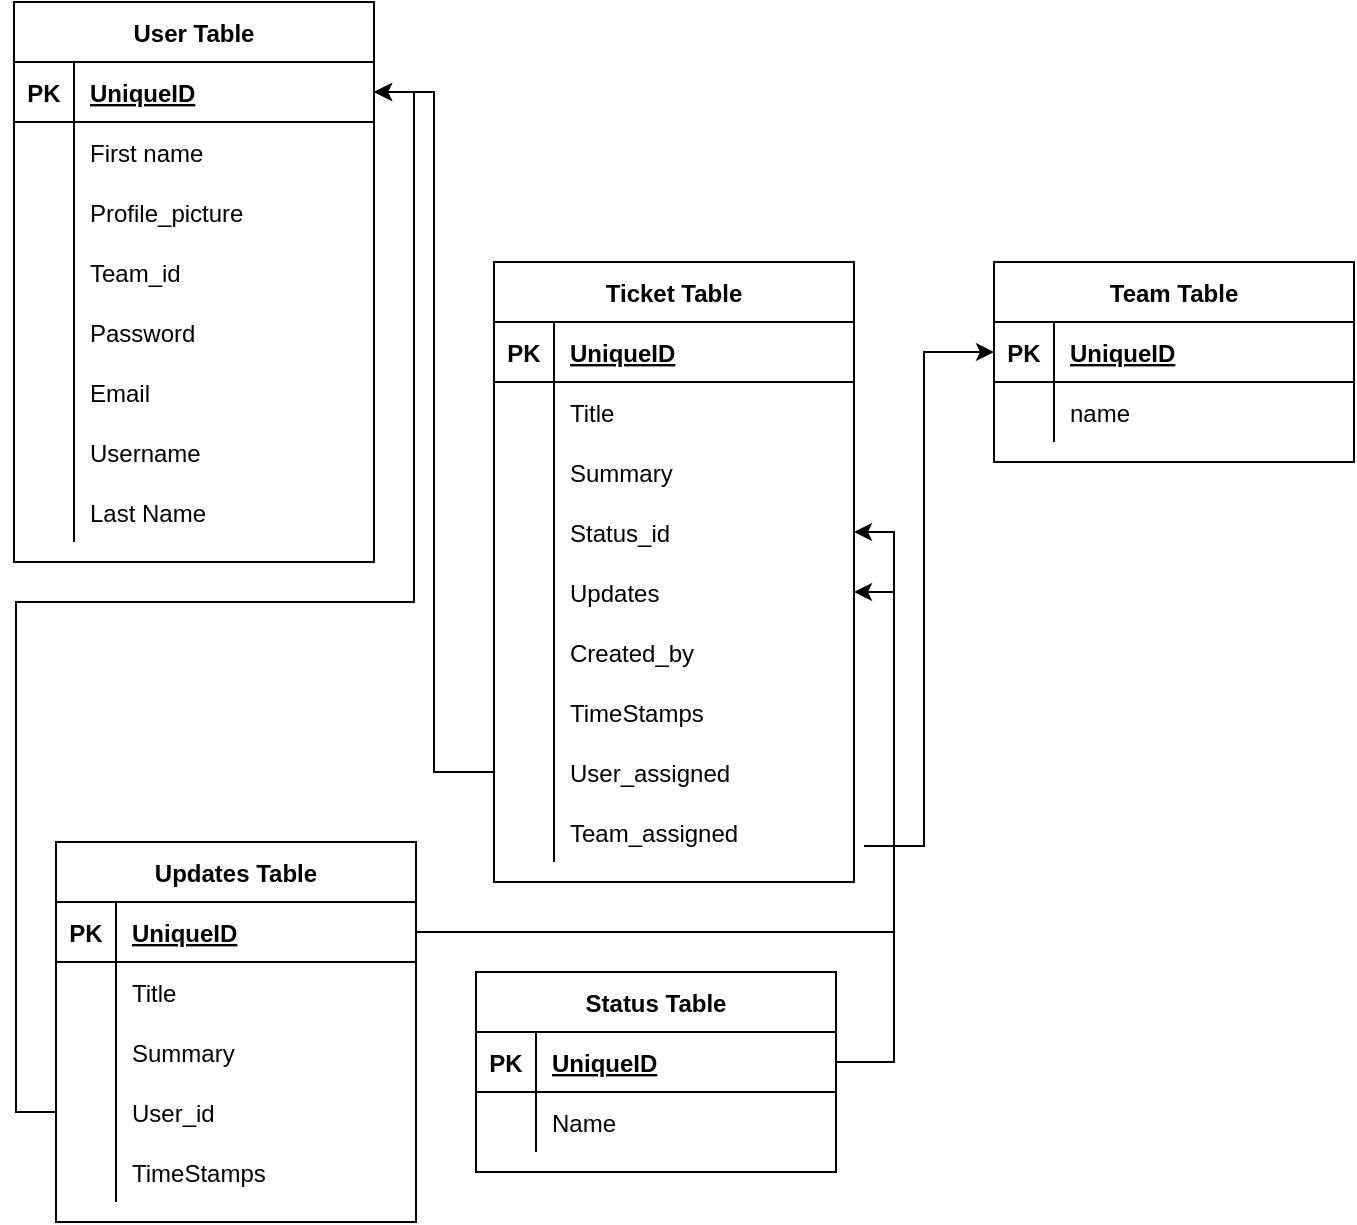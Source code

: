 <mxfile version="17.4.5" type="github">
  <diagram id="DOV7oOvf6BLa4j4MZLKh" name="Page-1">
    <mxGraphModel dx="1422" dy="762" grid="1" gridSize="10" guides="1" tooltips="1" connect="1" arrows="1" fold="1" page="1" pageScale="1" pageWidth="827" pageHeight="1169" math="0" shadow="0">
      <root>
        <mxCell id="0" />
        <mxCell id="1" parent="0" />
        <mxCell id="JpSAPp9yzKitw9O0qZt6-40" value="User Table" style="shape=table;startSize=30;container=1;collapsible=1;childLayout=tableLayout;fixedRows=1;rowLines=0;fontStyle=1;align=center;resizeLast=1;" parent="1" vertex="1">
          <mxGeometry x="79" y="50" width="180" height="280" as="geometry" />
        </mxCell>
        <mxCell id="JpSAPp9yzKitw9O0qZt6-41" value="" style="shape=tableRow;horizontal=0;startSize=0;swimlaneHead=0;swimlaneBody=0;fillColor=none;collapsible=0;dropTarget=0;points=[[0,0.5],[1,0.5]];portConstraint=eastwest;top=0;left=0;right=0;bottom=1;" parent="JpSAPp9yzKitw9O0qZt6-40" vertex="1">
          <mxGeometry y="30" width="180" height="30" as="geometry" />
        </mxCell>
        <mxCell id="JpSAPp9yzKitw9O0qZt6-42" value="PK" style="shape=partialRectangle;connectable=0;fillColor=none;top=0;left=0;bottom=0;right=0;fontStyle=1;overflow=hidden;" parent="JpSAPp9yzKitw9O0qZt6-41" vertex="1">
          <mxGeometry width="30" height="30" as="geometry">
            <mxRectangle width="30" height="30" as="alternateBounds" />
          </mxGeometry>
        </mxCell>
        <mxCell id="JpSAPp9yzKitw9O0qZt6-43" value="UniqueID" style="shape=partialRectangle;connectable=0;fillColor=none;top=0;left=0;bottom=0;right=0;align=left;spacingLeft=6;fontStyle=5;overflow=hidden;" parent="JpSAPp9yzKitw9O0qZt6-41" vertex="1">
          <mxGeometry x="30" width="150" height="30" as="geometry">
            <mxRectangle width="150" height="30" as="alternateBounds" />
          </mxGeometry>
        </mxCell>
        <mxCell id="JpSAPp9yzKitw9O0qZt6-44" value="" style="shape=tableRow;horizontal=0;startSize=0;swimlaneHead=0;swimlaneBody=0;fillColor=none;collapsible=0;dropTarget=0;points=[[0,0.5],[1,0.5]];portConstraint=eastwest;top=0;left=0;right=0;bottom=0;" parent="JpSAPp9yzKitw9O0qZt6-40" vertex="1">
          <mxGeometry y="60" width="180" height="30" as="geometry" />
        </mxCell>
        <mxCell id="JpSAPp9yzKitw9O0qZt6-45" value="" style="shape=partialRectangle;connectable=0;fillColor=none;top=0;left=0;bottom=0;right=0;editable=1;overflow=hidden;" parent="JpSAPp9yzKitw9O0qZt6-44" vertex="1">
          <mxGeometry width="30" height="30" as="geometry">
            <mxRectangle width="30" height="30" as="alternateBounds" />
          </mxGeometry>
        </mxCell>
        <mxCell id="JpSAPp9yzKitw9O0qZt6-46" value="First name" style="shape=partialRectangle;connectable=0;fillColor=none;top=0;left=0;bottom=0;right=0;align=left;spacingLeft=6;overflow=hidden;" parent="JpSAPp9yzKitw9O0qZt6-44" vertex="1">
          <mxGeometry x="30" width="150" height="30" as="geometry">
            <mxRectangle width="150" height="30" as="alternateBounds" />
          </mxGeometry>
        </mxCell>
        <mxCell id="JpSAPp9yzKitw9O0qZt6-59" value="" style="shape=tableRow;horizontal=0;startSize=0;swimlaneHead=0;swimlaneBody=0;fillColor=none;collapsible=0;dropTarget=0;points=[[0,0.5],[1,0.5]];portConstraint=eastwest;top=0;left=0;right=0;bottom=0;" parent="JpSAPp9yzKitw9O0qZt6-40" vertex="1">
          <mxGeometry y="90" width="180" height="30" as="geometry" />
        </mxCell>
        <mxCell id="JpSAPp9yzKitw9O0qZt6-60" value="" style="shape=partialRectangle;connectable=0;fillColor=none;top=0;left=0;bottom=0;right=0;editable=1;overflow=hidden;" parent="JpSAPp9yzKitw9O0qZt6-59" vertex="1">
          <mxGeometry width="30" height="30" as="geometry">
            <mxRectangle width="30" height="30" as="alternateBounds" />
          </mxGeometry>
        </mxCell>
        <mxCell id="JpSAPp9yzKitw9O0qZt6-61" value="Profile_picture" style="shape=partialRectangle;connectable=0;fillColor=none;top=0;left=0;bottom=0;right=0;align=left;spacingLeft=6;overflow=hidden;" parent="JpSAPp9yzKitw9O0qZt6-59" vertex="1">
          <mxGeometry x="30" width="150" height="30" as="geometry">
            <mxRectangle width="150" height="30" as="alternateBounds" />
          </mxGeometry>
        </mxCell>
        <mxCell id="JpSAPp9yzKitw9O0qZt6-139" value="" style="shape=tableRow;horizontal=0;startSize=0;swimlaneHead=0;swimlaneBody=0;fillColor=none;collapsible=0;dropTarget=0;points=[[0,0.5],[1,0.5]];portConstraint=eastwest;top=0;left=0;right=0;bottom=0;" parent="JpSAPp9yzKitw9O0qZt6-40" vertex="1">
          <mxGeometry y="120" width="180" height="30" as="geometry" />
        </mxCell>
        <mxCell id="JpSAPp9yzKitw9O0qZt6-140" value="" style="shape=partialRectangle;connectable=0;fillColor=none;top=0;left=0;bottom=0;right=0;editable=1;overflow=hidden;" parent="JpSAPp9yzKitw9O0qZt6-139" vertex="1">
          <mxGeometry width="30" height="30" as="geometry">
            <mxRectangle width="30" height="30" as="alternateBounds" />
          </mxGeometry>
        </mxCell>
        <mxCell id="JpSAPp9yzKitw9O0qZt6-141" value="Team_id" style="shape=partialRectangle;connectable=0;fillColor=none;top=0;left=0;bottom=0;right=0;align=left;spacingLeft=6;overflow=hidden;" parent="JpSAPp9yzKitw9O0qZt6-139" vertex="1">
          <mxGeometry x="30" width="150" height="30" as="geometry">
            <mxRectangle width="150" height="30" as="alternateBounds" />
          </mxGeometry>
        </mxCell>
        <mxCell id="JpSAPp9yzKitw9O0qZt6-56" value="" style="shape=tableRow;horizontal=0;startSize=0;swimlaneHead=0;swimlaneBody=0;fillColor=none;collapsible=0;dropTarget=0;points=[[0,0.5],[1,0.5]];portConstraint=eastwest;top=0;left=0;right=0;bottom=0;" parent="JpSAPp9yzKitw9O0qZt6-40" vertex="1">
          <mxGeometry y="150" width="180" height="30" as="geometry" />
        </mxCell>
        <mxCell id="JpSAPp9yzKitw9O0qZt6-57" value="" style="shape=partialRectangle;connectable=0;fillColor=none;top=0;left=0;bottom=0;right=0;editable=1;overflow=hidden;" parent="JpSAPp9yzKitw9O0qZt6-56" vertex="1">
          <mxGeometry width="30" height="30" as="geometry">
            <mxRectangle width="30" height="30" as="alternateBounds" />
          </mxGeometry>
        </mxCell>
        <mxCell id="JpSAPp9yzKitw9O0qZt6-58" value="Password" style="shape=partialRectangle;connectable=0;fillColor=none;top=0;left=0;bottom=0;right=0;align=left;spacingLeft=6;overflow=hidden;" parent="JpSAPp9yzKitw9O0qZt6-56" vertex="1">
          <mxGeometry x="30" width="150" height="30" as="geometry">
            <mxRectangle width="150" height="30" as="alternateBounds" />
          </mxGeometry>
        </mxCell>
        <mxCell id="JpSAPp9yzKitw9O0qZt6-53" value="" style="shape=tableRow;horizontal=0;startSize=0;swimlaneHead=0;swimlaneBody=0;fillColor=none;collapsible=0;dropTarget=0;points=[[0,0.5],[1,0.5]];portConstraint=eastwest;top=0;left=0;right=0;bottom=0;" parent="JpSAPp9yzKitw9O0qZt6-40" vertex="1">
          <mxGeometry y="180" width="180" height="30" as="geometry" />
        </mxCell>
        <mxCell id="JpSAPp9yzKitw9O0qZt6-54" value="" style="shape=partialRectangle;connectable=0;fillColor=none;top=0;left=0;bottom=0;right=0;editable=1;overflow=hidden;" parent="JpSAPp9yzKitw9O0qZt6-53" vertex="1">
          <mxGeometry width="30" height="30" as="geometry">
            <mxRectangle width="30" height="30" as="alternateBounds" />
          </mxGeometry>
        </mxCell>
        <mxCell id="JpSAPp9yzKitw9O0qZt6-55" value="Email" style="shape=partialRectangle;connectable=0;fillColor=none;top=0;left=0;bottom=0;right=0;align=left;spacingLeft=6;overflow=hidden;" parent="JpSAPp9yzKitw9O0qZt6-53" vertex="1">
          <mxGeometry x="30" width="150" height="30" as="geometry">
            <mxRectangle width="150" height="30" as="alternateBounds" />
          </mxGeometry>
        </mxCell>
        <mxCell id="JpSAPp9yzKitw9O0qZt6-50" value="" style="shape=tableRow;horizontal=0;startSize=0;swimlaneHead=0;swimlaneBody=0;fillColor=none;collapsible=0;dropTarget=0;points=[[0,0.5],[1,0.5]];portConstraint=eastwest;top=0;left=0;right=0;bottom=0;" parent="JpSAPp9yzKitw9O0qZt6-40" vertex="1">
          <mxGeometry y="210" width="180" height="30" as="geometry" />
        </mxCell>
        <mxCell id="JpSAPp9yzKitw9O0qZt6-51" value="" style="shape=partialRectangle;connectable=0;fillColor=none;top=0;left=0;bottom=0;right=0;editable=1;overflow=hidden;" parent="JpSAPp9yzKitw9O0qZt6-50" vertex="1">
          <mxGeometry width="30" height="30" as="geometry">
            <mxRectangle width="30" height="30" as="alternateBounds" />
          </mxGeometry>
        </mxCell>
        <mxCell id="JpSAPp9yzKitw9O0qZt6-52" value="Username" style="shape=partialRectangle;connectable=0;fillColor=none;top=0;left=0;bottom=0;right=0;align=left;spacingLeft=6;overflow=hidden;" parent="JpSAPp9yzKitw9O0qZt6-50" vertex="1">
          <mxGeometry x="30" width="150" height="30" as="geometry">
            <mxRectangle width="150" height="30" as="alternateBounds" />
          </mxGeometry>
        </mxCell>
        <mxCell id="JpSAPp9yzKitw9O0qZt6-47" value="" style="shape=tableRow;horizontal=0;startSize=0;swimlaneHead=0;swimlaneBody=0;fillColor=none;collapsible=0;dropTarget=0;points=[[0,0.5],[1,0.5]];portConstraint=eastwest;top=0;left=0;right=0;bottom=0;" parent="JpSAPp9yzKitw9O0qZt6-40" vertex="1">
          <mxGeometry y="240" width="180" height="30" as="geometry" />
        </mxCell>
        <mxCell id="JpSAPp9yzKitw9O0qZt6-48" value="" style="shape=partialRectangle;connectable=0;fillColor=none;top=0;left=0;bottom=0;right=0;editable=1;overflow=hidden;" parent="JpSAPp9yzKitw9O0qZt6-47" vertex="1">
          <mxGeometry width="30" height="30" as="geometry">
            <mxRectangle width="30" height="30" as="alternateBounds" />
          </mxGeometry>
        </mxCell>
        <mxCell id="JpSAPp9yzKitw9O0qZt6-49" value="Last Name" style="shape=partialRectangle;connectable=0;fillColor=none;top=0;left=0;bottom=0;right=0;align=left;spacingLeft=6;overflow=hidden;" parent="JpSAPp9yzKitw9O0qZt6-47" vertex="1">
          <mxGeometry x="30" width="150" height="30" as="geometry">
            <mxRectangle width="150" height="30" as="alternateBounds" />
          </mxGeometry>
        </mxCell>
        <mxCell id="JpSAPp9yzKitw9O0qZt6-99" style="edgeStyle=orthogonalEdgeStyle;rounded=0;orthogonalLoop=1;jettySize=auto;html=1;exitX=1.028;exitY=0.733;exitDx=0;exitDy=0;exitPerimeter=0;" parent="1" source="JpSAPp9yzKitw9O0qZt6-79" target="JpSAPp9yzKitw9O0qZt6-87" edge="1">
          <mxGeometry relative="1" as="geometry" />
        </mxCell>
        <mxCell id="JpSAPp9yzKitw9O0qZt6-63" value="Ticket Table" style="shape=table;startSize=30;container=1;collapsible=1;childLayout=tableLayout;fixedRows=1;rowLines=0;fontStyle=1;align=center;resizeLast=1;" parent="1" vertex="1">
          <mxGeometry x="319" y="180" width="180" height="310" as="geometry" />
        </mxCell>
        <mxCell id="JpSAPp9yzKitw9O0qZt6-64" value="" style="shape=tableRow;horizontal=0;startSize=0;swimlaneHead=0;swimlaneBody=0;fillColor=none;collapsible=0;dropTarget=0;points=[[0,0.5],[1,0.5]];portConstraint=eastwest;top=0;left=0;right=0;bottom=1;" parent="JpSAPp9yzKitw9O0qZt6-63" vertex="1">
          <mxGeometry y="30" width="180" height="30" as="geometry" />
        </mxCell>
        <mxCell id="JpSAPp9yzKitw9O0qZt6-65" value="PK" style="shape=partialRectangle;connectable=0;fillColor=none;top=0;left=0;bottom=0;right=0;fontStyle=1;overflow=hidden;" parent="JpSAPp9yzKitw9O0qZt6-64" vertex="1">
          <mxGeometry width="30" height="30" as="geometry">
            <mxRectangle width="30" height="30" as="alternateBounds" />
          </mxGeometry>
        </mxCell>
        <mxCell id="JpSAPp9yzKitw9O0qZt6-66" value="UniqueID" style="shape=partialRectangle;connectable=0;fillColor=none;top=0;left=0;bottom=0;right=0;align=left;spacingLeft=6;fontStyle=5;overflow=hidden;" parent="JpSAPp9yzKitw9O0qZt6-64" vertex="1">
          <mxGeometry x="30" width="150" height="30" as="geometry">
            <mxRectangle width="150" height="30" as="alternateBounds" />
          </mxGeometry>
        </mxCell>
        <mxCell id="JpSAPp9yzKitw9O0qZt6-67" value="" style="shape=tableRow;horizontal=0;startSize=0;swimlaneHead=0;swimlaneBody=0;fillColor=none;collapsible=0;dropTarget=0;points=[[0,0.5],[1,0.5]];portConstraint=eastwest;top=0;left=0;right=0;bottom=0;" parent="JpSAPp9yzKitw9O0qZt6-63" vertex="1">
          <mxGeometry y="60" width="180" height="30" as="geometry" />
        </mxCell>
        <mxCell id="JpSAPp9yzKitw9O0qZt6-68" value="" style="shape=partialRectangle;connectable=0;fillColor=none;top=0;left=0;bottom=0;right=0;editable=1;overflow=hidden;" parent="JpSAPp9yzKitw9O0qZt6-67" vertex="1">
          <mxGeometry width="30" height="30" as="geometry">
            <mxRectangle width="30" height="30" as="alternateBounds" />
          </mxGeometry>
        </mxCell>
        <mxCell id="JpSAPp9yzKitw9O0qZt6-69" value="Title" style="shape=partialRectangle;connectable=0;fillColor=none;top=0;left=0;bottom=0;right=0;align=left;spacingLeft=6;overflow=hidden;" parent="JpSAPp9yzKitw9O0qZt6-67" vertex="1">
          <mxGeometry x="30" width="150" height="30" as="geometry">
            <mxRectangle width="150" height="30" as="alternateBounds" />
          </mxGeometry>
        </mxCell>
        <mxCell id="JpSAPp9yzKitw9O0qZt6-70" value="" style="shape=tableRow;horizontal=0;startSize=0;swimlaneHead=0;swimlaneBody=0;fillColor=none;collapsible=0;dropTarget=0;points=[[0,0.5],[1,0.5]];portConstraint=eastwest;top=0;left=0;right=0;bottom=0;" parent="JpSAPp9yzKitw9O0qZt6-63" vertex="1">
          <mxGeometry y="90" width="180" height="30" as="geometry" />
        </mxCell>
        <mxCell id="JpSAPp9yzKitw9O0qZt6-71" value="" style="shape=partialRectangle;connectable=0;fillColor=none;top=0;left=0;bottom=0;right=0;editable=1;overflow=hidden;" parent="JpSAPp9yzKitw9O0qZt6-70" vertex="1">
          <mxGeometry width="30" height="30" as="geometry">
            <mxRectangle width="30" height="30" as="alternateBounds" />
          </mxGeometry>
        </mxCell>
        <mxCell id="JpSAPp9yzKitw9O0qZt6-72" value="Summary" style="shape=partialRectangle;connectable=0;fillColor=none;top=0;left=0;bottom=0;right=0;align=left;spacingLeft=6;overflow=hidden;" parent="JpSAPp9yzKitw9O0qZt6-70" vertex="1">
          <mxGeometry x="30" width="150" height="30" as="geometry">
            <mxRectangle width="150" height="30" as="alternateBounds" />
          </mxGeometry>
        </mxCell>
        <mxCell id="JpSAPp9yzKitw9O0qZt6-73" value="" style="shape=tableRow;horizontal=0;startSize=0;swimlaneHead=0;swimlaneBody=0;fillColor=none;collapsible=0;dropTarget=0;points=[[0,0.5],[1,0.5]];portConstraint=eastwest;top=0;left=0;right=0;bottom=0;" parent="JpSAPp9yzKitw9O0qZt6-63" vertex="1">
          <mxGeometry y="120" width="180" height="30" as="geometry" />
        </mxCell>
        <mxCell id="JpSAPp9yzKitw9O0qZt6-74" value="" style="shape=partialRectangle;connectable=0;fillColor=none;top=0;left=0;bottom=0;right=0;editable=1;overflow=hidden;" parent="JpSAPp9yzKitw9O0qZt6-73" vertex="1">
          <mxGeometry width="30" height="30" as="geometry">
            <mxRectangle width="30" height="30" as="alternateBounds" />
          </mxGeometry>
        </mxCell>
        <mxCell id="JpSAPp9yzKitw9O0qZt6-75" value="Status_id" style="shape=partialRectangle;connectable=0;fillColor=none;top=0;left=0;bottom=0;right=0;align=left;spacingLeft=6;overflow=hidden;" parent="JpSAPp9yzKitw9O0qZt6-73" vertex="1">
          <mxGeometry x="30" width="150" height="30" as="geometry">
            <mxRectangle width="150" height="30" as="alternateBounds" />
          </mxGeometry>
        </mxCell>
        <mxCell id="JpSAPp9yzKitw9O0qZt6-82" value="" style="shape=tableRow;horizontal=0;startSize=0;swimlaneHead=0;swimlaneBody=0;fillColor=none;collapsible=0;dropTarget=0;points=[[0,0.5],[1,0.5]];portConstraint=eastwest;top=0;left=0;right=0;bottom=0;" parent="JpSAPp9yzKitw9O0qZt6-63" vertex="1">
          <mxGeometry y="150" width="180" height="30" as="geometry" />
        </mxCell>
        <mxCell id="JpSAPp9yzKitw9O0qZt6-83" value="" style="shape=partialRectangle;connectable=0;fillColor=none;top=0;left=0;bottom=0;right=0;editable=1;overflow=hidden;" parent="JpSAPp9yzKitw9O0qZt6-82" vertex="1">
          <mxGeometry width="30" height="30" as="geometry">
            <mxRectangle width="30" height="30" as="alternateBounds" />
          </mxGeometry>
        </mxCell>
        <mxCell id="JpSAPp9yzKitw9O0qZt6-84" value="Updates" style="shape=partialRectangle;connectable=0;fillColor=none;top=0;left=0;bottom=0;right=0;align=left;spacingLeft=6;overflow=hidden;" parent="JpSAPp9yzKitw9O0qZt6-82" vertex="1">
          <mxGeometry x="30" width="150" height="30" as="geometry">
            <mxRectangle width="150" height="30" as="alternateBounds" />
          </mxGeometry>
        </mxCell>
        <mxCell id="rxPJ32BxbumnFTYrbqNk-1" value="" style="shape=tableRow;horizontal=0;startSize=0;swimlaneHead=0;swimlaneBody=0;fillColor=none;collapsible=0;dropTarget=0;points=[[0,0.5],[1,0.5]];portConstraint=eastwest;top=0;left=0;right=0;bottom=0;" vertex="1" parent="JpSAPp9yzKitw9O0qZt6-63">
          <mxGeometry y="180" width="180" height="30" as="geometry" />
        </mxCell>
        <mxCell id="rxPJ32BxbumnFTYrbqNk-2" value="" style="shape=partialRectangle;connectable=0;fillColor=none;top=0;left=0;bottom=0;right=0;editable=1;overflow=hidden;" vertex="1" parent="rxPJ32BxbumnFTYrbqNk-1">
          <mxGeometry width="30" height="30" as="geometry">
            <mxRectangle width="30" height="30" as="alternateBounds" />
          </mxGeometry>
        </mxCell>
        <mxCell id="rxPJ32BxbumnFTYrbqNk-3" value="Created_by" style="shape=partialRectangle;connectable=0;fillColor=none;top=0;left=0;bottom=0;right=0;align=left;spacingLeft=6;overflow=hidden;" vertex="1" parent="rxPJ32BxbumnFTYrbqNk-1">
          <mxGeometry x="30" width="150" height="30" as="geometry">
            <mxRectangle width="150" height="30" as="alternateBounds" />
          </mxGeometry>
        </mxCell>
        <mxCell id="JpSAPp9yzKitw9O0qZt6-148" value="" style="shape=tableRow;horizontal=0;startSize=0;swimlaneHead=0;swimlaneBody=0;fillColor=none;collapsible=0;dropTarget=0;points=[[0,0.5],[1,0.5]];portConstraint=eastwest;top=0;left=0;right=0;bottom=0;" parent="JpSAPp9yzKitw9O0qZt6-63" vertex="1">
          <mxGeometry y="210" width="180" height="30" as="geometry" />
        </mxCell>
        <mxCell id="JpSAPp9yzKitw9O0qZt6-149" value="" style="shape=partialRectangle;connectable=0;fillColor=none;top=0;left=0;bottom=0;right=0;editable=1;overflow=hidden;" parent="JpSAPp9yzKitw9O0qZt6-148" vertex="1">
          <mxGeometry width="30" height="30" as="geometry">
            <mxRectangle width="30" height="30" as="alternateBounds" />
          </mxGeometry>
        </mxCell>
        <mxCell id="JpSAPp9yzKitw9O0qZt6-150" value="TimeStamps" style="shape=partialRectangle;connectable=0;fillColor=none;top=0;left=0;bottom=0;right=0;align=left;spacingLeft=6;overflow=hidden;" parent="JpSAPp9yzKitw9O0qZt6-148" vertex="1">
          <mxGeometry x="30" width="150" height="30" as="geometry">
            <mxRectangle width="150" height="30" as="alternateBounds" />
          </mxGeometry>
        </mxCell>
        <mxCell id="JpSAPp9yzKitw9O0qZt6-76" value="" style="shape=tableRow;horizontal=0;startSize=0;swimlaneHead=0;swimlaneBody=0;fillColor=none;collapsible=0;dropTarget=0;points=[[0,0.5],[1,0.5]];portConstraint=eastwest;top=0;left=0;right=0;bottom=0;" parent="JpSAPp9yzKitw9O0qZt6-63" vertex="1">
          <mxGeometry y="240" width="180" height="30" as="geometry" />
        </mxCell>
        <mxCell id="JpSAPp9yzKitw9O0qZt6-77" value="" style="shape=partialRectangle;connectable=0;fillColor=none;top=0;left=0;bottom=0;right=0;editable=1;overflow=hidden;" parent="JpSAPp9yzKitw9O0qZt6-76" vertex="1">
          <mxGeometry width="30" height="30" as="geometry">
            <mxRectangle width="30" height="30" as="alternateBounds" />
          </mxGeometry>
        </mxCell>
        <mxCell id="JpSAPp9yzKitw9O0qZt6-78" value="User_assigned" style="shape=partialRectangle;connectable=0;fillColor=none;top=0;left=0;bottom=0;right=0;align=left;spacingLeft=6;overflow=hidden;" parent="JpSAPp9yzKitw9O0qZt6-76" vertex="1">
          <mxGeometry x="30" width="150" height="30" as="geometry">
            <mxRectangle width="150" height="30" as="alternateBounds" />
          </mxGeometry>
        </mxCell>
        <mxCell id="JpSAPp9yzKitw9O0qZt6-79" value="" style="shape=tableRow;horizontal=0;startSize=0;swimlaneHead=0;swimlaneBody=0;fillColor=none;collapsible=0;dropTarget=0;points=[[0,0.5],[1,0.5]];portConstraint=eastwest;top=0;left=0;right=0;bottom=0;" parent="JpSAPp9yzKitw9O0qZt6-63" vertex="1">
          <mxGeometry y="270" width="180" height="30" as="geometry" />
        </mxCell>
        <mxCell id="JpSAPp9yzKitw9O0qZt6-80" value="" style="shape=partialRectangle;connectable=0;fillColor=none;top=0;left=0;bottom=0;right=0;editable=1;overflow=hidden;" parent="JpSAPp9yzKitw9O0qZt6-79" vertex="1">
          <mxGeometry width="30" height="30" as="geometry">
            <mxRectangle width="30" height="30" as="alternateBounds" />
          </mxGeometry>
        </mxCell>
        <mxCell id="JpSAPp9yzKitw9O0qZt6-81" value="Team_assigned" style="shape=partialRectangle;connectable=0;fillColor=none;top=0;left=0;bottom=0;right=0;align=left;spacingLeft=6;overflow=hidden;" parent="JpSAPp9yzKitw9O0qZt6-79" vertex="1">
          <mxGeometry x="30" width="150" height="30" as="geometry">
            <mxRectangle width="150" height="30" as="alternateBounds" />
          </mxGeometry>
        </mxCell>
        <mxCell id="JpSAPp9yzKitw9O0qZt6-85" style="edgeStyle=orthogonalEdgeStyle;rounded=0;orthogonalLoop=1;jettySize=auto;html=1;exitX=0;exitY=0.5;exitDx=0;exitDy=0;" parent="1" source="JpSAPp9yzKitw9O0qZt6-76" target="JpSAPp9yzKitw9O0qZt6-41" edge="1">
          <mxGeometry relative="1" as="geometry" />
        </mxCell>
        <mxCell id="JpSAPp9yzKitw9O0qZt6-86" value="Team Table" style="shape=table;startSize=30;container=1;collapsible=1;childLayout=tableLayout;fixedRows=1;rowLines=0;fontStyle=1;align=center;resizeLast=1;" parent="1" vertex="1">
          <mxGeometry x="569" y="180" width="180" height="100" as="geometry" />
        </mxCell>
        <mxCell id="JpSAPp9yzKitw9O0qZt6-87" value="" style="shape=tableRow;horizontal=0;startSize=0;swimlaneHead=0;swimlaneBody=0;fillColor=none;collapsible=0;dropTarget=0;points=[[0,0.5],[1,0.5]];portConstraint=eastwest;top=0;left=0;right=0;bottom=1;" parent="JpSAPp9yzKitw9O0qZt6-86" vertex="1">
          <mxGeometry y="30" width="180" height="30" as="geometry" />
        </mxCell>
        <mxCell id="JpSAPp9yzKitw9O0qZt6-88" value="PK" style="shape=partialRectangle;connectable=0;fillColor=none;top=0;left=0;bottom=0;right=0;fontStyle=1;overflow=hidden;" parent="JpSAPp9yzKitw9O0qZt6-87" vertex="1">
          <mxGeometry width="30" height="30" as="geometry">
            <mxRectangle width="30" height="30" as="alternateBounds" />
          </mxGeometry>
        </mxCell>
        <mxCell id="JpSAPp9yzKitw9O0qZt6-89" value="UniqueID" style="shape=partialRectangle;connectable=0;fillColor=none;top=0;left=0;bottom=0;right=0;align=left;spacingLeft=6;fontStyle=5;overflow=hidden;" parent="JpSAPp9yzKitw9O0qZt6-87" vertex="1">
          <mxGeometry x="30" width="150" height="30" as="geometry">
            <mxRectangle width="150" height="30" as="alternateBounds" />
          </mxGeometry>
        </mxCell>
        <mxCell id="JpSAPp9yzKitw9O0qZt6-90" value="" style="shape=tableRow;horizontal=0;startSize=0;swimlaneHead=0;swimlaneBody=0;fillColor=none;collapsible=0;dropTarget=0;points=[[0,0.5],[1,0.5]];portConstraint=eastwest;top=0;left=0;right=0;bottom=0;" parent="JpSAPp9yzKitw9O0qZt6-86" vertex="1">
          <mxGeometry y="60" width="180" height="30" as="geometry" />
        </mxCell>
        <mxCell id="JpSAPp9yzKitw9O0qZt6-91" value="" style="shape=partialRectangle;connectable=0;fillColor=none;top=0;left=0;bottom=0;right=0;editable=1;overflow=hidden;" parent="JpSAPp9yzKitw9O0qZt6-90" vertex="1">
          <mxGeometry width="30" height="30" as="geometry">
            <mxRectangle width="30" height="30" as="alternateBounds" />
          </mxGeometry>
        </mxCell>
        <mxCell id="JpSAPp9yzKitw9O0qZt6-92" value="name" style="shape=partialRectangle;connectable=0;fillColor=none;top=0;left=0;bottom=0;right=0;align=left;spacingLeft=6;overflow=hidden;" parent="JpSAPp9yzKitw9O0qZt6-90" vertex="1">
          <mxGeometry x="30" width="150" height="30" as="geometry">
            <mxRectangle width="150" height="30" as="alternateBounds" />
          </mxGeometry>
        </mxCell>
        <mxCell id="JpSAPp9yzKitw9O0qZt6-100" value="Status Table" style="shape=table;startSize=30;container=1;collapsible=1;childLayout=tableLayout;fixedRows=1;rowLines=0;fontStyle=1;align=center;resizeLast=1;" parent="1" vertex="1">
          <mxGeometry x="310" y="535" width="180" height="100" as="geometry" />
        </mxCell>
        <mxCell id="JpSAPp9yzKitw9O0qZt6-101" value="" style="shape=tableRow;horizontal=0;startSize=0;swimlaneHead=0;swimlaneBody=0;fillColor=none;collapsible=0;dropTarget=0;points=[[0,0.5],[1,0.5]];portConstraint=eastwest;top=0;left=0;right=0;bottom=1;" parent="JpSAPp9yzKitw9O0qZt6-100" vertex="1">
          <mxGeometry y="30" width="180" height="30" as="geometry" />
        </mxCell>
        <mxCell id="JpSAPp9yzKitw9O0qZt6-102" value="PK" style="shape=partialRectangle;connectable=0;fillColor=none;top=0;left=0;bottom=0;right=0;fontStyle=1;overflow=hidden;" parent="JpSAPp9yzKitw9O0qZt6-101" vertex="1">
          <mxGeometry width="30" height="30" as="geometry">
            <mxRectangle width="30" height="30" as="alternateBounds" />
          </mxGeometry>
        </mxCell>
        <mxCell id="JpSAPp9yzKitw9O0qZt6-103" value="UniqueID" style="shape=partialRectangle;connectable=0;fillColor=none;top=0;left=0;bottom=0;right=0;align=left;spacingLeft=6;fontStyle=5;overflow=hidden;" parent="JpSAPp9yzKitw9O0qZt6-101" vertex="1">
          <mxGeometry x="30" width="150" height="30" as="geometry">
            <mxRectangle width="150" height="30" as="alternateBounds" />
          </mxGeometry>
        </mxCell>
        <mxCell id="JpSAPp9yzKitw9O0qZt6-104" value="" style="shape=tableRow;horizontal=0;startSize=0;swimlaneHead=0;swimlaneBody=0;fillColor=none;collapsible=0;dropTarget=0;points=[[0,0.5],[1,0.5]];portConstraint=eastwest;top=0;left=0;right=0;bottom=0;" parent="JpSAPp9yzKitw9O0qZt6-100" vertex="1">
          <mxGeometry y="60" width="180" height="30" as="geometry" />
        </mxCell>
        <mxCell id="JpSAPp9yzKitw9O0qZt6-105" value="" style="shape=partialRectangle;connectable=0;fillColor=none;top=0;left=0;bottom=0;right=0;editable=1;overflow=hidden;" parent="JpSAPp9yzKitw9O0qZt6-104" vertex="1">
          <mxGeometry width="30" height="30" as="geometry">
            <mxRectangle width="30" height="30" as="alternateBounds" />
          </mxGeometry>
        </mxCell>
        <mxCell id="JpSAPp9yzKitw9O0qZt6-106" value="Name" style="shape=partialRectangle;connectable=0;fillColor=none;top=0;left=0;bottom=0;right=0;align=left;spacingLeft=6;overflow=hidden;" parent="JpSAPp9yzKitw9O0qZt6-104" vertex="1">
          <mxGeometry x="30" width="150" height="30" as="geometry">
            <mxRectangle width="150" height="30" as="alternateBounds" />
          </mxGeometry>
        </mxCell>
        <mxCell id="JpSAPp9yzKitw9O0qZt6-116" style="edgeStyle=orthogonalEdgeStyle;rounded=0;orthogonalLoop=1;jettySize=auto;html=1;exitX=1;exitY=0.5;exitDx=0;exitDy=0;entryX=1;entryY=0.5;entryDx=0;entryDy=0;" parent="1" source="JpSAPp9yzKitw9O0qZt6-101" target="JpSAPp9yzKitw9O0qZt6-73" edge="1">
          <mxGeometry relative="1" as="geometry" />
        </mxCell>
        <mxCell id="JpSAPp9yzKitw9O0qZt6-151" value="Updates Table" style="shape=table;startSize=30;container=1;collapsible=1;childLayout=tableLayout;fixedRows=1;rowLines=0;fontStyle=1;align=center;resizeLast=1;" parent="1" vertex="1">
          <mxGeometry x="100" y="470" width="180" height="190" as="geometry" />
        </mxCell>
        <mxCell id="JpSAPp9yzKitw9O0qZt6-152" value="" style="shape=tableRow;horizontal=0;startSize=0;swimlaneHead=0;swimlaneBody=0;fillColor=none;collapsible=0;dropTarget=0;points=[[0,0.5],[1,0.5]];portConstraint=eastwest;top=0;left=0;right=0;bottom=1;" parent="JpSAPp9yzKitw9O0qZt6-151" vertex="1">
          <mxGeometry y="30" width="180" height="30" as="geometry" />
        </mxCell>
        <mxCell id="JpSAPp9yzKitw9O0qZt6-153" value="PK" style="shape=partialRectangle;connectable=0;fillColor=none;top=0;left=0;bottom=0;right=0;fontStyle=1;overflow=hidden;" parent="JpSAPp9yzKitw9O0qZt6-152" vertex="1">
          <mxGeometry width="30" height="30" as="geometry">
            <mxRectangle width="30" height="30" as="alternateBounds" />
          </mxGeometry>
        </mxCell>
        <mxCell id="JpSAPp9yzKitw9O0qZt6-154" value="UniqueID" style="shape=partialRectangle;connectable=0;fillColor=none;top=0;left=0;bottom=0;right=0;align=left;spacingLeft=6;fontStyle=5;overflow=hidden;" parent="JpSAPp9yzKitw9O0qZt6-152" vertex="1">
          <mxGeometry x="30" width="150" height="30" as="geometry">
            <mxRectangle width="150" height="30" as="alternateBounds" />
          </mxGeometry>
        </mxCell>
        <mxCell id="JpSAPp9yzKitw9O0qZt6-155" value="" style="shape=tableRow;horizontal=0;startSize=0;swimlaneHead=0;swimlaneBody=0;fillColor=none;collapsible=0;dropTarget=0;points=[[0,0.5],[1,0.5]];portConstraint=eastwest;top=0;left=0;right=0;bottom=0;" parent="JpSAPp9yzKitw9O0qZt6-151" vertex="1">
          <mxGeometry y="60" width="180" height="30" as="geometry" />
        </mxCell>
        <mxCell id="JpSAPp9yzKitw9O0qZt6-156" value="" style="shape=partialRectangle;connectable=0;fillColor=none;top=0;left=0;bottom=0;right=0;editable=1;overflow=hidden;" parent="JpSAPp9yzKitw9O0qZt6-155" vertex="1">
          <mxGeometry width="30" height="30" as="geometry">
            <mxRectangle width="30" height="30" as="alternateBounds" />
          </mxGeometry>
        </mxCell>
        <mxCell id="JpSAPp9yzKitw9O0qZt6-157" value="Title" style="shape=partialRectangle;connectable=0;fillColor=none;top=0;left=0;bottom=0;right=0;align=left;spacingLeft=6;overflow=hidden;" parent="JpSAPp9yzKitw9O0qZt6-155" vertex="1">
          <mxGeometry x="30" width="150" height="30" as="geometry">
            <mxRectangle width="150" height="30" as="alternateBounds" />
          </mxGeometry>
        </mxCell>
        <mxCell id="JpSAPp9yzKitw9O0qZt6-158" value="" style="shape=tableRow;horizontal=0;startSize=0;swimlaneHead=0;swimlaneBody=0;fillColor=none;collapsible=0;dropTarget=0;points=[[0,0.5],[1,0.5]];portConstraint=eastwest;top=0;left=0;right=0;bottom=0;" parent="JpSAPp9yzKitw9O0qZt6-151" vertex="1">
          <mxGeometry y="90" width="180" height="30" as="geometry" />
        </mxCell>
        <mxCell id="JpSAPp9yzKitw9O0qZt6-159" value="" style="shape=partialRectangle;connectable=0;fillColor=none;top=0;left=0;bottom=0;right=0;editable=1;overflow=hidden;" parent="JpSAPp9yzKitw9O0qZt6-158" vertex="1">
          <mxGeometry width="30" height="30" as="geometry">
            <mxRectangle width="30" height="30" as="alternateBounds" />
          </mxGeometry>
        </mxCell>
        <mxCell id="JpSAPp9yzKitw9O0qZt6-160" value="Summary" style="shape=partialRectangle;connectable=0;fillColor=none;top=0;left=0;bottom=0;right=0;align=left;spacingLeft=6;overflow=hidden;" parent="JpSAPp9yzKitw9O0qZt6-158" vertex="1">
          <mxGeometry x="30" width="150" height="30" as="geometry">
            <mxRectangle width="150" height="30" as="alternateBounds" />
          </mxGeometry>
        </mxCell>
        <mxCell id="JpSAPp9yzKitw9O0qZt6-164" value="" style="shape=tableRow;horizontal=0;startSize=0;swimlaneHead=0;swimlaneBody=0;fillColor=none;collapsible=0;dropTarget=0;points=[[0,0.5],[1,0.5]];portConstraint=eastwest;top=0;left=0;right=0;bottom=0;" parent="JpSAPp9yzKitw9O0qZt6-151" vertex="1">
          <mxGeometry y="120" width="180" height="30" as="geometry" />
        </mxCell>
        <mxCell id="JpSAPp9yzKitw9O0qZt6-165" value="" style="shape=partialRectangle;connectable=0;fillColor=none;top=0;left=0;bottom=0;right=0;editable=1;overflow=hidden;" parent="JpSAPp9yzKitw9O0qZt6-164" vertex="1">
          <mxGeometry width="30" height="30" as="geometry">
            <mxRectangle width="30" height="30" as="alternateBounds" />
          </mxGeometry>
        </mxCell>
        <mxCell id="JpSAPp9yzKitw9O0qZt6-166" value="User_id" style="shape=partialRectangle;connectable=0;fillColor=none;top=0;left=0;bottom=0;right=0;align=left;spacingLeft=6;overflow=hidden;" parent="JpSAPp9yzKitw9O0qZt6-164" vertex="1">
          <mxGeometry x="30" width="150" height="30" as="geometry">
            <mxRectangle width="150" height="30" as="alternateBounds" />
          </mxGeometry>
        </mxCell>
        <mxCell id="JpSAPp9yzKitw9O0qZt6-161" value="" style="shape=tableRow;horizontal=0;startSize=0;swimlaneHead=0;swimlaneBody=0;fillColor=none;collapsible=0;dropTarget=0;points=[[0,0.5],[1,0.5]];portConstraint=eastwest;top=0;left=0;right=0;bottom=0;" parent="JpSAPp9yzKitw9O0qZt6-151" vertex="1">
          <mxGeometry y="150" width="180" height="30" as="geometry" />
        </mxCell>
        <mxCell id="JpSAPp9yzKitw9O0qZt6-162" value="" style="shape=partialRectangle;connectable=0;fillColor=none;top=0;left=0;bottom=0;right=0;editable=1;overflow=hidden;" parent="JpSAPp9yzKitw9O0qZt6-161" vertex="1">
          <mxGeometry width="30" height="30" as="geometry">
            <mxRectangle width="30" height="30" as="alternateBounds" />
          </mxGeometry>
        </mxCell>
        <mxCell id="JpSAPp9yzKitw9O0qZt6-163" value="TimeStamps" style="shape=partialRectangle;connectable=0;fillColor=none;top=0;left=0;bottom=0;right=0;align=left;spacingLeft=6;overflow=hidden;" parent="JpSAPp9yzKitw9O0qZt6-161" vertex="1">
          <mxGeometry x="30" width="150" height="30" as="geometry">
            <mxRectangle width="150" height="30" as="alternateBounds" />
          </mxGeometry>
        </mxCell>
        <mxCell id="JpSAPp9yzKitw9O0qZt6-167" style="edgeStyle=orthogonalEdgeStyle;rounded=0;orthogonalLoop=1;jettySize=auto;html=1;exitX=0;exitY=0.5;exitDx=0;exitDy=0;entryX=1;entryY=0.5;entryDx=0;entryDy=0;" parent="1" source="JpSAPp9yzKitw9O0qZt6-164" target="JpSAPp9yzKitw9O0qZt6-41" edge="1">
          <mxGeometry relative="1" as="geometry" />
        </mxCell>
        <mxCell id="JpSAPp9yzKitw9O0qZt6-168" style="edgeStyle=orthogonalEdgeStyle;rounded=0;orthogonalLoop=1;jettySize=auto;html=1;exitX=1;exitY=0.5;exitDx=0;exitDy=0;entryX=1;entryY=0.5;entryDx=0;entryDy=0;" parent="1" source="JpSAPp9yzKitw9O0qZt6-152" target="JpSAPp9yzKitw9O0qZt6-82" edge="1">
          <mxGeometry relative="1" as="geometry" />
        </mxCell>
      </root>
    </mxGraphModel>
  </diagram>
</mxfile>
